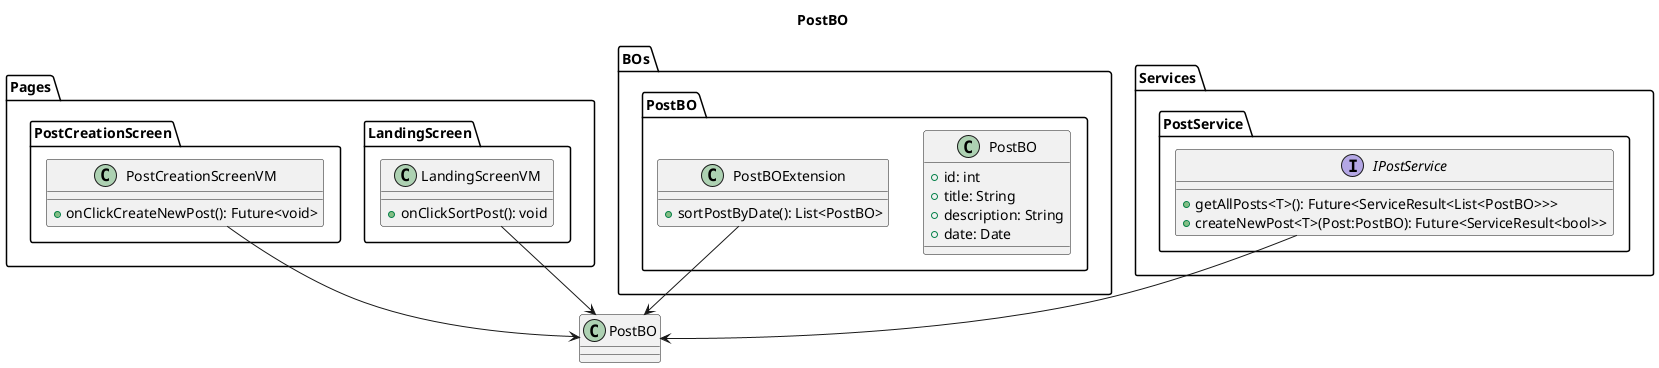 @startuml PostBO Class Diagram 
title PostBO
package BOs{
    package PostBO{
        class PostBO{
            + id: int 
            + title: String 
            + description: String 
            + date: Date
        }
        class PostBOExtension
        {
            + sortPostByDate(): List<PostBO>
        }
    }
}
package Pages{
    package LandingScreen{
        class LandingScreenVM{
            + onClickSortPost(): void
        }
    }

    package PostCreationScreen{
        class PostCreationScreenVM{
            + onClickCreateNewPost(): Future<void>
        }
    }
}

package Services{
    package PostService{
        Interface IPostService{
            + getAllPosts<T>(): Future<ServiceResult<List<PostBO>>>
            + createNewPost<T>(Post:PostBO): Future<ServiceResult<bool>>
        }
    }
}

PostBOExtension --> PostBO 
PostCreationScreenVM -> PostBO
LandingScreenVM --> PostBO
IPostService --> PostBO

newpage 
package pages{
    package LandingScreen{
       class LandingScreenVM{
            + onClickSortPost(): void
        }
    }
}

package BOs{
    package PostBO{
        class PostBOExtension{
            + sortPostByDate(): List<UserBO>
        }
    }
}
LandingScreenVM --> PostBOExtension


newpage 
package Helpers{
    package Utilities{
        class Utilities{
           + showCurrentDate: Date
        }
    }
}

package BOs{
    package PostBO{
        class PostBOExtension{
            + sortPostByDate(): List<UserBO>
        }
    }
}

PostBOExtension --> Utilities
@enduml